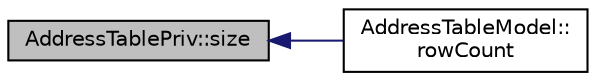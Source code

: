 digraph "AddressTablePriv::size"
{
  edge [fontname="Helvetica",fontsize="10",labelfontname="Helvetica",labelfontsize="10"];
  node [fontname="Helvetica",fontsize="10",shape=record];
  rankdir="LR";
  Node35 [label="AddressTablePriv::size",height=0.2,width=0.4,color="black", fillcolor="grey75", style="filled", fontcolor="black"];
  Node35 -> Node36 [dir="back",color="midnightblue",fontsize="10",style="solid",fontname="Helvetica"];
  Node36 [label="AddressTableModel::\lrowCount",height=0.2,width=0.4,color="black", fillcolor="white", style="filled",URL="$d9/ded/class_address_table_model.html#ad8c8ff8503ba79d891c792dc7fc9d951"];
}
